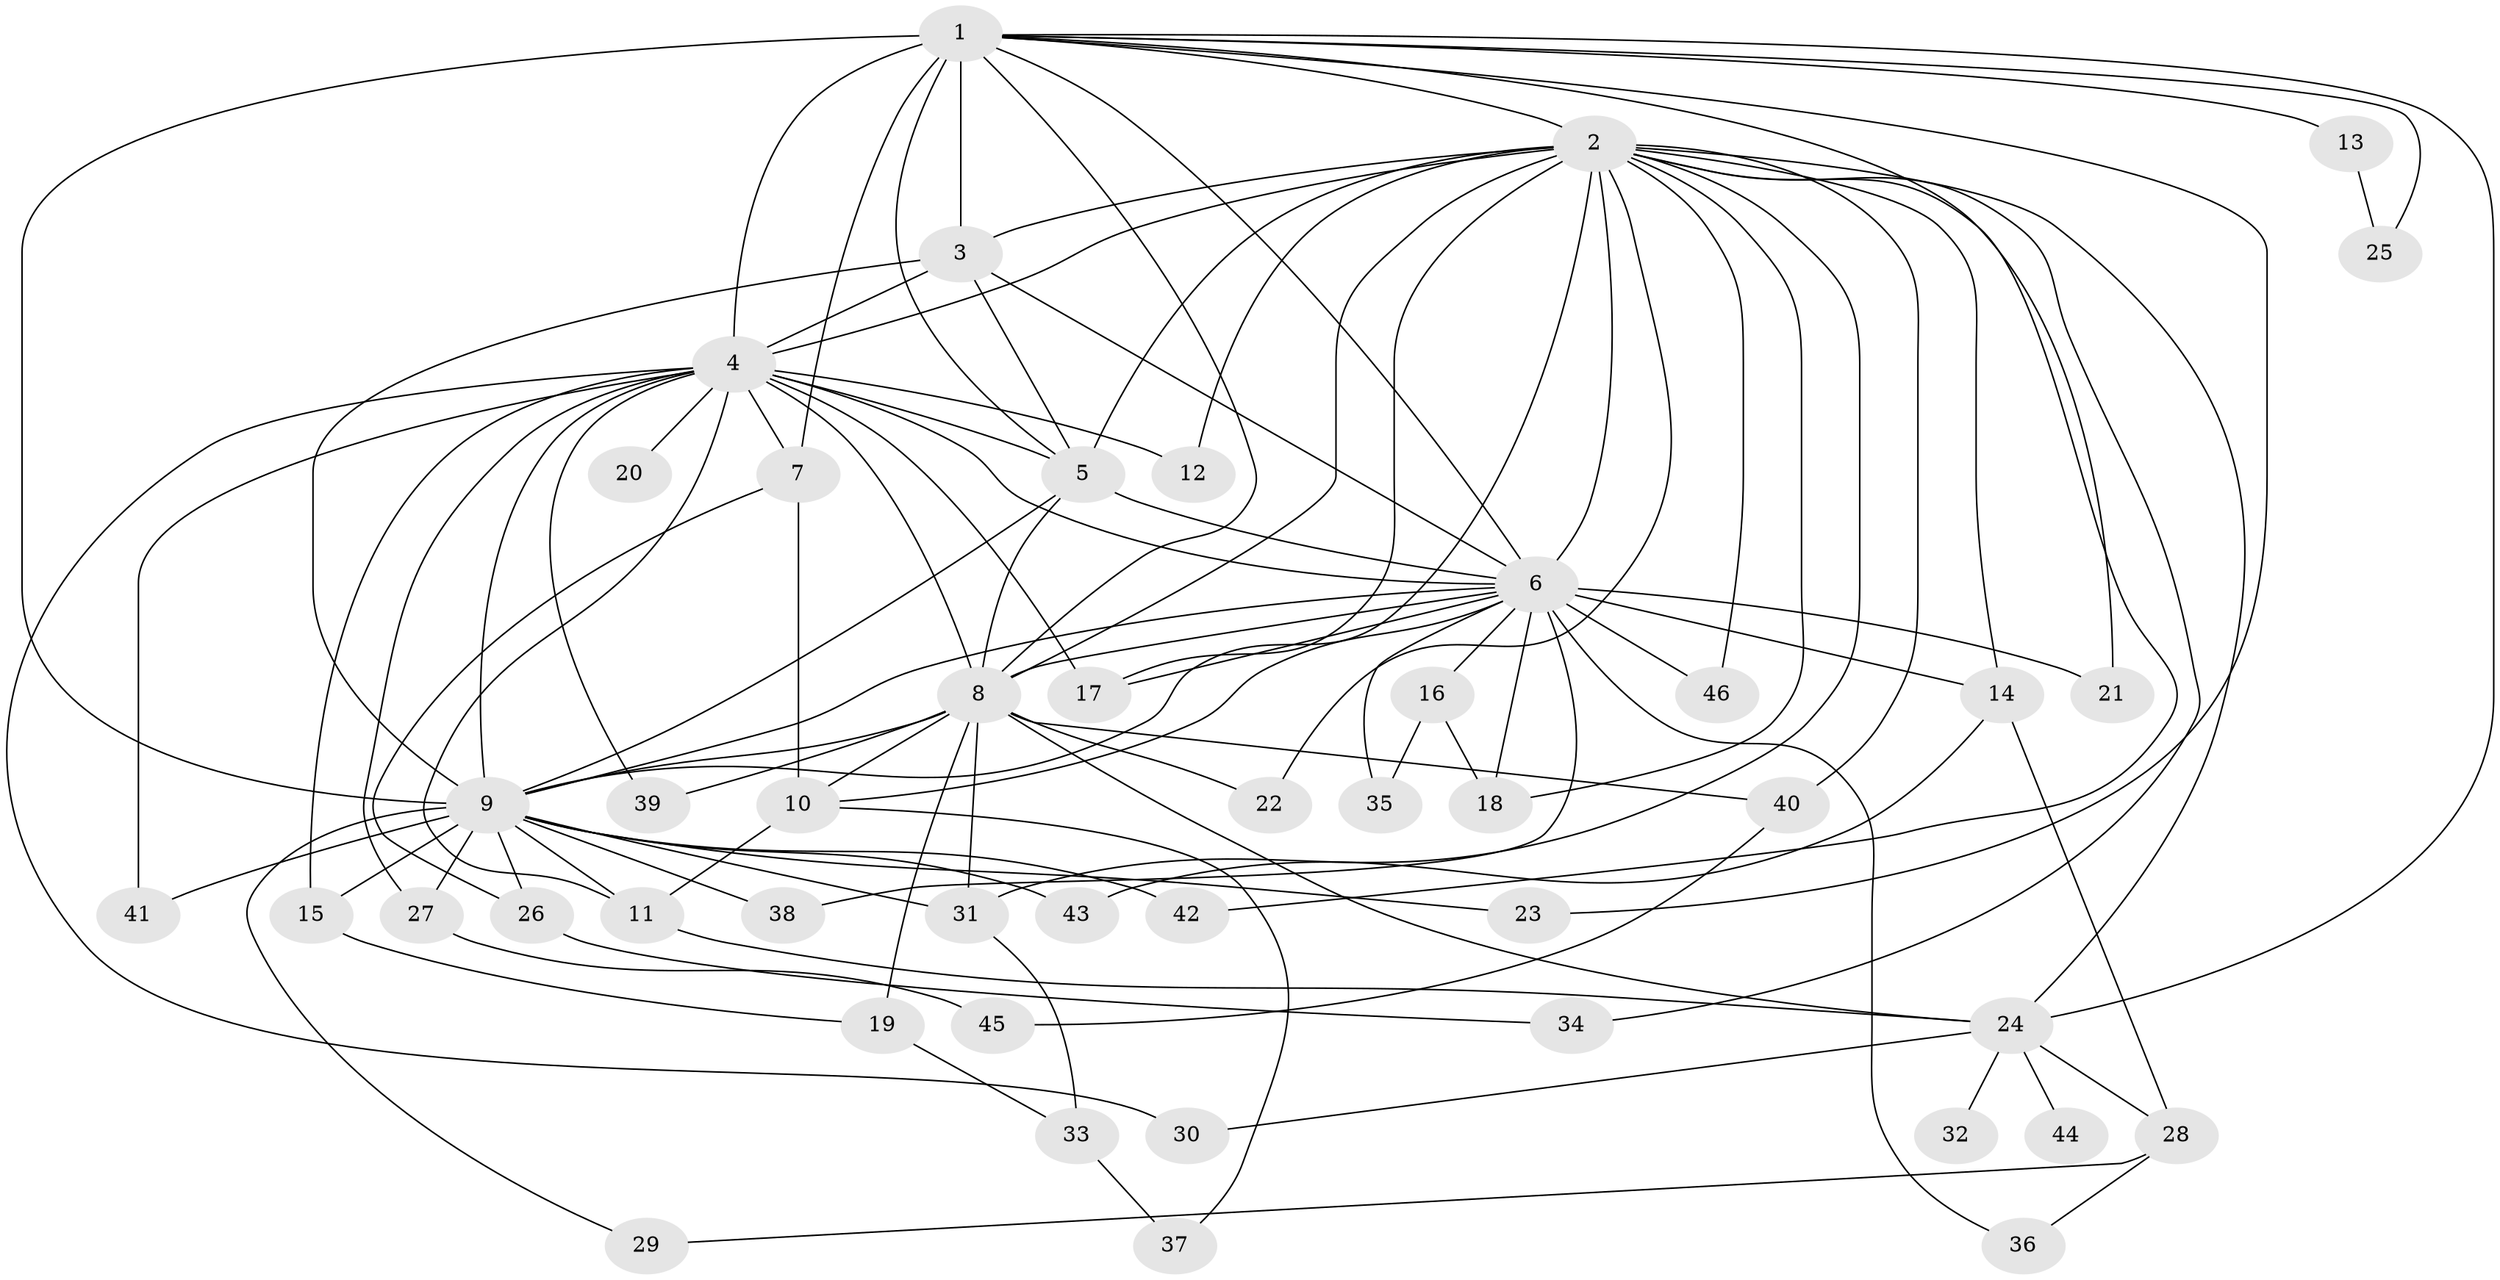 // original degree distribution, {13: 0.021739130434782608, 15: 0.010869565217391304, 18: 0.021739130434782608, 29: 0.010869565217391304, 26: 0.021739130434782608, 12: 0.010869565217391304, 25: 0.010869565217391304, 3: 0.18478260869565216, 4: 0.09782608695652174, 6: 0.010869565217391304, 5: 0.05434782608695652, 2: 0.532608695652174, 7: 0.010869565217391304}
// Generated by graph-tools (version 1.1) at 2025/34/03/09/25 02:34:42]
// undirected, 46 vertices, 105 edges
graph export_dot {
graph [start="1"]
  node [color=gray90,style=filled];
  1;
  2;
  3;
  4;
  5;
  6;
  7;
  8;
  9;
  10;
  11;
  12;
  13;
  14;
  15;
  16;
  17;
  18;
  19;
  20;
  21;
  22;
  23;
  24;
  25;
  26;
  27;
  28;
  29;
  30;
  31;
  32;
  33;
  34;
  35;
  36;
  37;
  38;
  39;
  40;
  41;
  42;
  43;
  44;
  45;
  46;
  1 -- 2 [weight=4.0];
  1 -- 3 [weight=6.0];
  1 -- 4 [weight=3.0];
  1 -- 5 [weight=2.0];
  1 -- 6 [weight=4.0];
  1 -- 7 [weight=2.0];
  1 -- 8 [weight=1.0];
  1 -- 9 [weight=4.0];
  1 -- 13 [weight=2.0];
  1 -- 21 [weight=1.0];
  1 -- 23 [weight=1.0];
  1 -- 24 [weight=1.0];
  1 -- 25 [weight=1.0];
  2 -- 3 [weight=4.0];
  2 -- 4 [weight=2.0];
  2 -- 5 [weight=2.0];
  2 -- 6 [weight=4.0];
  2 -- 8 [weight=1.0];
  2 -- 9 [weight=1.0];
  2 -- 12 [weight=1.0];
  2 -- 14 [weight=1.0];
  2 -- 17 [weight=1.0];
  2 -- 18 [weight=1.0];
  2 -- 22 [weight=1.0];
  2 -- 24 [weight=1.0];
  2 -- 31 [weight=1.0];
  2 -- 34 [weight=1.0];
  2 -- 40 [weight=1.0];
  2 -- 42 [weight=1.0];
  2 -- 46 [weight=1.0];
  3 -- 4 [weight=3.0];
  3 -- 5 [weight=2.0];
  3 -- 6 [weight=4.0];
  3 -- 9 [weight=19.0];
  4 -- 5 [weight=1.0];
  4 -- 6 [weight=2.0];
  4 -- 7 [weight=1.0];
  4 -- 8 [weight=2.0];
  4 -- 9 [weight=2.0];
  4 -- 11 [weight=1.0];
  4 -- 12 [weight=1.0];
  4 -- 15 [weight=1.0];
  4 -- 17 [weight=1.0];
  4 -- 20 [weight=1.0];
  4 -- 27 [weight=1.0];
  4 -- 30 [weight=1.0];
  4 -- 39 [weight=1.0];
  4 -- 41 [weight=1.0];
  5 -- 6 [weight=3.0];
  5 -- 8 [weight=11.0];
  5 -- 9 [weight=4.0];
  6 -- 8 [weight=1.0];
  6 -- 9 [weight=2.0];
  6 -- 10 [weight=1.0];
  6 -- 14 [weight=1.0];
  6 -- 16 [weight=1.0];
  6 -- 17 [weight=1.0];
  6 -- 18 [weight=1.0];
  6 -- 21 [weight=1.0];
  6 -- 35 [weight=1.0];
  6 -- 36 [weight=1.0];
  6 -- 38 [weight=1.0];
  6 -- 46 [weight=1.0];
  7 -- 10 [weight=1.0];
  7 -- 26 [weight=1.0];
  8 -- 9 [weight=1.0];
  8 -- 10 [weight=1.0];
  8 -- 19 [weight=2.0];
  8 -- 22 [weight=1.0];
  8 -- 24 [weight=1.0];
  8 -- 31 [weight=1.0];
  8 -- 39 [weight=1.0];
  8 -- 40 [weight=1.0];
  9 -- 11 [weight=2.0];
  9 -- 15 [weight=1.0];
  9 -- 23 [weight=1.0];
  9 -- 26 [weight=1.0];
  9 -- 27 [weight=1.0];
  9 -- 29 [weight=1.0];
  9 -- 31 [weight=2.0];
  9 -- 38 [weight=1.0];
  9 -- 41 [weight=1.0];
  9 -- 42 [weight=1.0];
  9 -- 43 [weight=1.0];
  10 -- 11 [weight=1.0];
  10 -- 37 [weight=1.0];
  11 -- 24 [weight=1.0];
  13 -- 25 [weight=1.0];
  14 -- 28 [weight=1.0];
  14 -- 43 [weight=1.0];
  15 -- 19 [weight=1.0];
  16 -- 18 [weight=1.0];
  16 -- 35 [weight=1.0];
  19 -- 33 [weight=1.0];
  24 -- 28 [weight=1.0];
  24 -- 30 [weight=1.0];
  24 -- 32 [weight=2.0];
  24 -- 44 [weight=2.0];
  26 -- 34 [weight=1.0];
  27 -- 45 [weight=1.0];
  28 -- 29 [weight=1.0];
  28 -- 36 [weight=1.0];
  31 -- 33 [weight=1.0];
  33 -- 37 [weight=1.0];
  40 -- 45 [weight=1.0];
}
